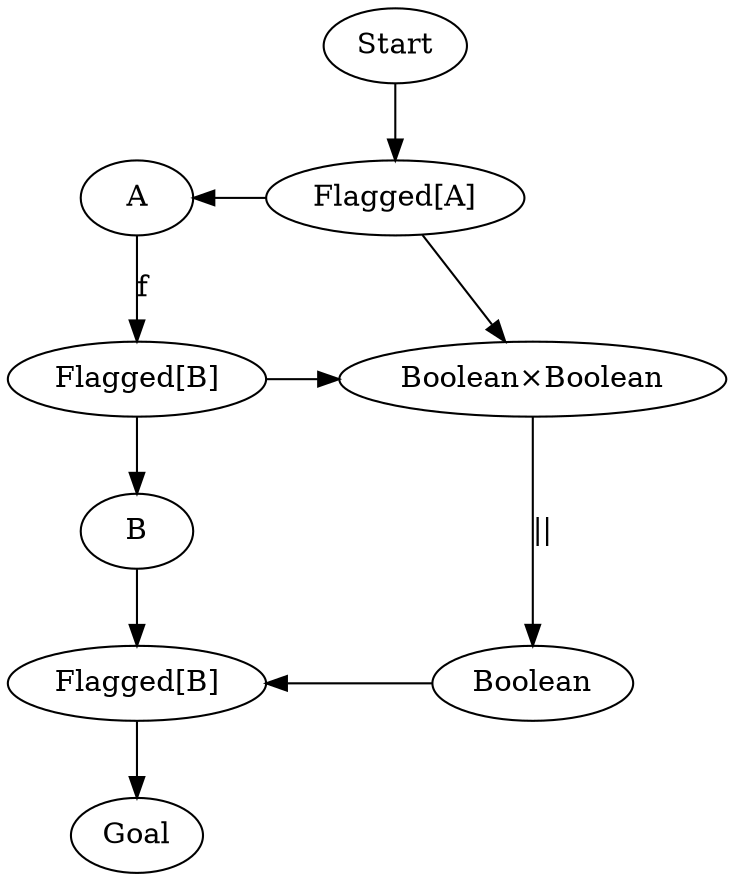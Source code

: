 digraph {
    Start[class="extremity"]
    Goal[class="extremity"]

    FA[label="Flagged[A]" group="upper" class="start,disabled"]
    A[group="upper" class="disabled"]
    FB[label="Flagged[B]" group="upper" class="disabled"]
    B[group="upper" class="disabled"]
    FB2[label="Flagged[B]" group="upper" class="goal,disabled"]
    XX[label="Boolean×Boolean" group="lower"]
    X[label="Boolean" group="lower"]


    {
        rank=same
        A -> FA[dir="back" class="disabled"]
    }


    {
        rank=same
        FB -> XX[class="disabled"]
    }

    {
        rank=same
        FB2 -> X[dir="back" class="disabled"]
    }

    FA -> XX[class="disabled"]
    A -> FB[label="f" class="disabled"]
    XX -> X[label="||" class="disabled"]
    FB -> B[class="disabled"]
    B  -> FB2[class="disabled"]

    Start -> FA[class="start,disabled"]
    FB2 -> Goal[class="goal,disabled"]
}
